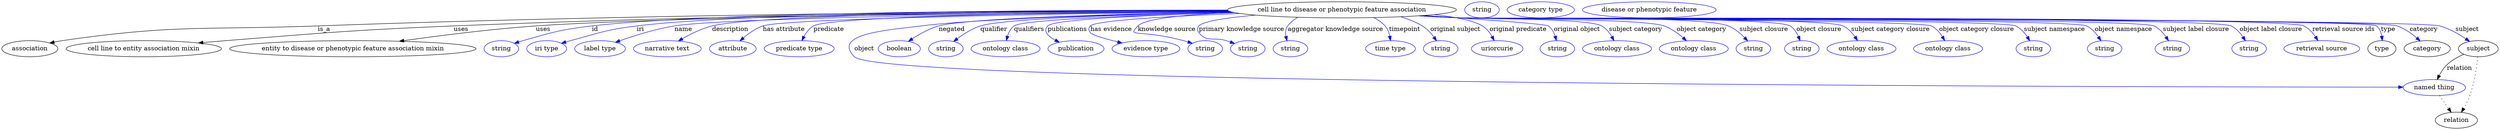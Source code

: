 digraph {
	graph [bb="0,0,5560.6,283"];
	node [label="\N"];
	"cell line to disease or phenotypic feature association"	[height=0.5,
		label="cell line to disease or phenotypic feature association",
		pos="2983.4,265",
		width=7.0771];
	association	[height=0.5,
		pos="62.394,178",
		width=1.7332];
	"cell line to disease or phenotypic feature association" -> association	[label=is_a,
		lp="716.39,221.5",
		pos="e,106.47,190.83 2729.3,263.63 2307.9,262.22 1438.1,255.97 702.39,229 449.25,219.72 384,232.97 133.39,196 127.91,195.19 122.22,194.16 \
116.57,193.01"];
	"cell line to entity association mixin"	[height=0.5,
		pos="315.39,178",
		width=4.8024];
	"cell line to disease or phenotypic feature association" -> "cell line to entity association mixin"	[label=uses,
		lp="1021.9,221.5",
		pos="e,437.24,190.86 2729.6,263.33 2353.1,261.48 1624.4,254.57 1005.4,229 779.33,219.66 722.94,213.86 497.39,196 481.28,194.72 464.38,\
193.28 447.63,191.79"];
	"entity to disease or phenotypic feature association mixin"	[height=0.5,
		pos="780.39,178",
		width=7.6188];
	"cell line to disease or phenotypic feature association" -> "entity to disease or phenotypic feature association mixin"	[label=uses,
		lp="1204.9,221.5",
		pos="e,884.08,194.68 2731.3,262.28 2310.1,258.86 1480.4,249.68 1188.4,229 1088.7,221.94 976.04,207.65 894.38,196.14"];
	id	[color=blue,
		height=0.5,
		label=string,
		pos="1111.4,178",
		width=1.0652];
	"cell line to disease or phenotypic feature association" -> id	[color=blue,
		label=id,
		lp="1320.4,221.5",
		pos="e,1140.4,189.95 2728.3,264.58 2330.3,264.48 1579.3,259.99 1313.4,229 1243.9,220.9 1226.7,215.06 1159.4,196 1156.3,195.12 1153.1,\
194.15 1149.9,193.12",
		style=solid];
	iri	[color=blue,
		height=0.5,
		label="iri type",
		pos="1212.4,178",
		width=1.2277];
	"cell line to disease or phenotypic feature association" -> iri	[color=blue,
		label=iri,
		lp="1421.4,221.5",
		pos="e,1245.3,190.08 2728.6,264.42 2350.7,263.99 1659.9,258.94 1413.4,229 1346.5,220.88 1330.4,213.64 1265.4,196 1262,195.09 1258.6,194.09 \
1255.1,193.06",
		style=solid];
	name	[color=blue,
		height=0.5,
		label="label type",
		pos="1331.4,178",
		width=1.5707];
	"cell line to disease or phenotypic feature association" -> name	[color=blue,
		label=name,
		lp="1517.4,221.5",
		pos="e,1365.7,192.31 2732.7,261.77 2340.8,257.73 1615.4,247.81 1497.4,229 1455.1,222.26 1408.5,207.57 1375.5,195.84",
		style=solid];
	description	[color=blue,
		height=0.5,
		label="narrative text",
		pos="1481.4,178",
		width=2.0943];
	"cell line to disease or phenotypic feature association" -> description	[color=blue,
		label=description,
		lp="1620.9,221.5",
		pos="e,1505.8,195.21 2729.1,263.7 2354.9,262.35 1688.2,256.1 1580.4,229 1557.1,223.15 1533.1,211.15 1514.5,200.37",
		style=solid];
	"has attribute"	[color=blue,
		height=0.5,
		label=attribute,
		pos="1626.4,178",
		width=1.4443];
	"cell line to disease or phenotypic feature association" -> "has attribute"	[color=blue,
		label="has attribute",
		lp="1740.4,221.5",
		pos="e,1642.3,195.4 2734.4,261.11 2373.2,256.35 1741.5,245.71 1693.4,229 1677.4,223.43 1662,212.51 1650,202.29",
		style=solid];
	predicate	[color=blue,
		height=0.5,
		label="predicate type",
		pos="1774.4,178",
		width=2.1665];
	"cell line to disease or phenotypic feature association" -> predicate	[color=blue,
		label=predicate,
		lp="1840.4,221.5",
		pos="e,1780.4,196.11 2731.1,262.46 2397.2,259.55 1845.9,251.38 1806.4,229 1797,223.66 1789.9,214.29 1784.8,205.1",
		style=solid];
	object	[color=blue,
		height=0.5,
		label="named thing",
		pos="5418.4,91",
		width=1.9318];
	"cell line to disease or phenotypic feature association" -> object	[color=blue,
		label=object,
		lp="1919.4,178",
		pos="e,5348.6,92.005 2739,259.92 2506.7,255.13 2174.3,245.63 2045.4,229 1973.4,219.71 1846.6,211.81 1897.4,160 1959.7,96.5 4819.8,92.257 \
5338.2,92.01",
		style=solid];
	negated	[color=blue,
		height=0.5,
		label=boolean,
		pos="1997.4,178",
		width=1.2999];
	"cell line to disease or phenotypic feature association" -> negated	[color=blue,
		label=negated,
		lp="2113.4,221.5",
		pos="e,2017.6,194.38 2736.8,260.45 2492.2,255.95 2145.5,246.58 2084.4,229 2063.5,222.98 2042.3,210.94 2026,200.18",
		style=solid];
	qualifier	[color=blue,
		height=0.5,
		label=string,
		pos="2100.4,178",
		width=1.0652];
	"cell line to disease or phenotypic feature association" -> qualifier	[color=blue,
		label=qualifier,
		lp="2207.4,221.5",
		pos="e,2117.6,194.11 2739,259.87 2521.5,255.14 2229.8,245.77 2177.4,229 2158.7,223.01 2140.1,211.17 2125.9,200.53",
		style=solid];
	qualifiers	[color=blue,
		height=0.5,
		label="ontology class",
		pos="2233.4,178",
		width=2.1304];
	"cell line to disease or phenotypic feature association" -> qualifiers	[color=blue,
		label=qualifiers,
		lp="2285.9,221.5",
		pos="e,2235.2,196.28 2744.1,258.79 2538.7,253.33 2272.4,243.53 2252.4,229 2244.9,223.59 2240.4,214.87 2237.7,206.21",
		style=solid];
	publications	[color=blue,
		height=0.5,
		label=publication,
		pos="2390.4,178",
		width=1.7332];
	"cell line to disease or phenotypic feature association" -> publications	[color=blue,
		label=publications,
		lp="2371.4,221.5",
		pos="e,2353.2,192.57 2743.5,258.86 2562.2,253.76 2342,244.43 2327.4,229 2316.4,217.37 2327.9,206.12 2344,197.25",
		style=solid];
	"has evidence"	[color=blue,
		height=0.5,
		label="evidence type",
		pos="2546.4,178",
		width=2.0943];
	"cell line to disease or phenotypic feature association" -> "has evidence"	[color=blue,
		label="has evidence",
		lp="2468.9,221.5",
		pos="e,2493.2,190.86 2755.8,256.87 2605.6,251.01 2434.3,241.62 2422.4,229 2417.8,224.14 2418.4,219.32 2422.4,214 2426.5,208.58 2454.7,\
200.4 2483.2,193.32",
		style=solid];
	"knowledge source"	[color=blue,
		height=0.5,
		label=string,
		pos="2678.4,178",
		width=1.0652];
	"cell line to disease or phenotypic feature association" -> "knowledge source"	[color=blue,
		label="knowledge source",
		lp="2592.9,221.5",
		pos="e,2649.7,190.03 2741.5,259.33 2641.2,254.83 2544.2,246.06 2528.4,229 2503.1,201.74 2527.3,223.14 2630.4,196 2633.6,195.17 2636.8,\
194.22 2640.1,193.21",
		style=solid];
	"primary knowledge source"	[color=blue,
		height=0.5,
		label=string,
		pos="2773.4,178",
		width=1.0652];
	"cell line to disease or phenotypic feature association" -> "primary knowledge source"	[color=blue,
		label="primary knowledge source",
		lp="2759.4,221.5",
		pos="e,2744,189.68 2791.1,253.16 2729.3,247.7 2674.1,239.86 2664.4,229 2659.9,224.04 2660.4,219.34 2664.4,214 2681.3,191.36 2698.5,204.72 \
2725.4,196 2728.3,195.05 2731.4,194.04 2734.4,193.01",
		style=solid];
	"aggregator knowledge source"	[color=blue,
		height=0.5,
		label=string,
		pos="2868.4,178",
		width=1.0652];
	"cell line to disease or phenotypic feature association" -> "aggregator knowledge source"	[color=blue,
		label="aggregator knowledge source",
		lp="2968.9,221.5",
		pos="e,2860.8,195.86 2885.2,248.38 2876.4,243.46 2868.5,237.13 2862.4,229 2857.4,222.42 2857,213.91 2858.3,205.78",
		style=solid];
	timepoint	[color=blue,
		height=0.5,
		label="time type",
		pos="3091.4,178",
		width=1.5346];
	"cell line to disease or phenotypic feature association" -> timepoint	[color=blue,
		label=timepoint,
		lp="3123.4,221.5",
		pos="e,3091.2,196.16 3054.1,247.6 3063.6,242.88 3072.4,236.81 3079.4,229 3085,222.72 3088.1,214.29 3089.8,206.15",
		style=solid];
	"original subject"	[color=blue,
		height=0.5,
		label=string,
		pos="3203.4,178",
		width=1.0652];
	"cell line to disease or phenotypic feature association" -> "original subject"	[color=blue,
		label="original subject",
		lp="3236.4,221.5",
		pos="e,3194.1,195.53 3114,249.53 3131,244.52 3147.6,237.85 3162.4,229 3172.7,222.83 3181.6,213.06 3188.4,203.79",
		style=solid];
	"original predicate"	[color=blue,
		height=0.5,
		label=uriorcurie,
		pos="3329.4,178",
		width=1.5887];
	"cell line to disease or phenotypic feature association" -> "original predicate"	[color=blue,
		label="original predicate",
		lp="3375.9,221.5",
		pos="e,3322.6,196.3 3188.9,254.3 3235.2,249.12 3276.5,241.17 3296.4,229 3305.5,223.44 3312.6,214.32 3317.8,205.39",
		style=solid];
	"original object"	[color=blue,
		height=0.5,
		label=string,
		pos="3463.4,178",
		width=1.0652];
	"cell line to disease or phenotypic feature association" -> "original object"	[color=blue,
		label="original object",
		lp="3506.9,221.5",
		pos="e,3461.2,196.21 3165.2,252.34 3291.3,243.92 3437.6,233.29 3443.4,229 3450.9,223.51 3455.6,214.77 3458.5,206.12",
		style=solid];
	"subject category"	[color=blue,
		height=0.5,
		label="ontology class",
		pos="3596.4,178",
		width=2.1304];
	"cell line to disease or phenotypic feature association" -> "subject category"	[color=blue,
		label="subject category",
		lp="3637.9,221.5",
		pos="e,3589.7,196.03 3163.4,252.24 3191.5,250.45 3220.2,248.65 3247.4,247 3282.4,244.87 3531.9,246.28 3562.4,229 3572,223.57 3579.4,214.18 \
3584.9,205",
		style=solid];
	"object category"	[color=blue,
		height=0.5,
		label="ontology class",
		pos="3767.4,178",
		width=2.1304];
	"cell line to disease or phenotypic feature association" -> "object category"	[color=blue,
		label="object category",
		lp="3784.9,221.5",
		pos="e,3751.2,195.82 3160.2,252.01 3189.3,250.21 3219.2,248.47 3247.4,247 3297.8,244.38 3653.9,246.03 3701.4,229 3717,223.41 3732,212.7 \
3743.7,202.62",
		style=solid];
	"subject closure"	[color=blue,
		height=0.5,
		label=string,
		pos="3900.4,178",
		width=1.0652];
	"cell line to disease or phenotypic feature association" -> "subject closure"	[color=blue,
		label="subject closure",
		lp="3923.9,221.5",
		pos="e,3887.6,195.34 3158.4,251.89 3188.1,250.08 3218.6,248.36 3247.4,247 3313.7,243.87 3782.8,253.58 3844.4,229 3858.3,223.46 3871,212.84 \
3880.7,202.81",
		style=solid];
	"object closure"	[color=blue,
		height=0.5,
		label=string,
		pos="4008.4,178",
		width=1.0652];
	"cell line to disease or phenotypic feature association" -> "object closure"	[color=blue,
		label="object closure",
		lp="4046.4,221.5",
		pos="e,4004.4,196.03 3157.3,251.81 3187.3,249.99 3218.3,248.29 3247.4,247 3288.2,245.19 3947.7,250.62 3982.4,229 3990.9,223.67 3996.8,\
214.56 4000.8,205.56",
		style=solid];
	"subject category closure"	[color=blue,
		height=0.5,
		label="ontology class",
		pos="4141.4,178",
		width=2.1304];
	"cell line to disease or phenotypic feature association" -> "subject category closure"	[color=blue,
		label="subject category closure",
		lp="4205.9,221.5",
		pos="e,4132.5,196.26 3156.6,251.77 3186.8,249.94 3218,248.25 3247.4,247 3294.8,244.98 4057.8,249.73 4100.4,229 4111.2,223.74 4120.2,214.12 \
4126.9,204.71",
		style=solid];
	"object category closure"	[color=blue,
		height=0.5,
		label="ontology class",
		pos="4334.4,178",
		width=2.1304];
	"cell line to disease or phenotypic feature association" -> "object category closure"	[color=blue,
		label="object category closure",
		lp="4397.9,221.5",
		pos="e,4326.8,196.23 3155.9,251.72 3186.4,249.88 3217.8,248.21 3247.4,247 3276.5,245.81 4271.5,242.35 4297.4,229 4307.6,223.76 4315.7,\
214.27 4321.7,204.96",
		style=solid];
	"subject namespace"	[color=blue,
		height=0.5,
		label=string,
		pos="4524.4,178",
		width=1.0652];
	"cell line to disease or phenotypic feature association" -> "subject namespace"	[color=blue,
		label="subject namespace",
		lp="4571.4,221.5",
		pos="e,4516.4,195.77 3155.2,251.7 3185.9,249.85 3217.6,248.18 3247.4,247 3281.8,245.64 4454.6,244.31 4485.4,229 4496.1,223.67 4504.8,\
213.85 4511.2,204.31",
		style=solid];
	"object namespace"	[color=blue,
		height=0.5,
		label=string,
		pos="4683.4,178",
		width=1.0652];
	"cell line to disease or phenotypic feature association" -> "object namespace"	[color=blue,
		label="object namespace",
		lp="4725.4,221.5",
		pos="e,4675.1,195.79 3154.8,251.68 3185.6,249.83 3217.4,248.16 3247.4,247 3286.1,245.5 4608.6,246.02 4643.4,229 4654.3,223.69 4663.1,\
213.88 4669.7,204.34",
		style=solid];
	"subject label closure"	[color=blue,
		height=0.5,
		label=string,
		pos="4834.4,178",
		width=1.0652];
	"cell line to disease or phenotypic feature association" -> "subject label closure"	[color=blue,
		label="subject label closure",
		lp="4887.4,221.5",
		pos="e,4825.8,195.81 3154.8,251.65 3185.6,249.8 3217.4,248.14 3247.4,247 3290.3,245.37 4754.7,247.6 4793.4,229 4804.4,223.72 4813.4,213.9 \
4820.2,204.36",
		style=solid];
	"object label closure"	[color=blue,
		height=0.5,
		label=string,
		pos="5005.4,178",
		width=1.0652];
	"cell line to disease or phenotypic feature association" -> "object label closure"	[color=blue,
		label="object label closure",
		lp="5053.9,221.5",
		pos="e,4997.1,195.8 3154.5,251.64 3185.4,249.79 3217.3,248.12 3247.4,247 3295.1,245.22 4922.5,249.9 4965.4,229 4976.3,223.71 4985.1,213.89 \
4991.7,204.35",
		style=solid];
	"retrieval source ids"	[color=blue,
		height=0.5,
		label="retrieval source",
		pos="5167.4,178",
		width=2.347];
	"cell line to disease or phenotypic feature association" -> "retrieval source ids"	[color=blue,
		label="retrieval source ids",
		lp="5215.9,221.5",
		pos="e,5158.8,196.3 3154.1,251.64 3185.1,249.78 3217.2,248.12 3247.4,247 3299.6,245.07 5080.4,251.85 5127.4,229 5138.1,223.79 5146.9,\
214.17 5153.4,204.76",
		style=solid];
	type	[height=0.5,
		pos="5301.4,178",
		width=0.86659];
	"cell line to disease or phenotypic feature association" -> type	[color=blue,
		label=type,
		lp="5315.4,221.5",
		pos="e,5302.2,196.19 3154.1,251.62 3185.1,249.76 3217.2,248.1 3247.4,247 3275.7,245.96 5267.2,246.66 5289.4,229 5296.2,223.55 5299.6,\
214.93 5301.2,206.38",
		style=solid];
	category	[height=0.5,
		pos="5402.4,178",
		width=1.4263];
	"cell line to disease or phenotypic feature association" -> category	[color=blue,
		label=category,
		lp="5394.9,221.5",
		pos="e,5386.8,195.26 3154.1,251.61 3185.1,249.76 3217.2,248.1 3247.4,247 3305.4,244.89 5280.4,247.51 5335.4,229 5351.6,223.54 5367.1,\
212.52 5379.1,202.21",
		style=solid];
	subject	[height=0.5,
		pos="5516.4,178",
		width=1.2277];
	"cell line to disease or phenotypic feature association" -> subject	[color=blue,
		label=subject,
		lp="5491.4,221.5",
		pos="e,5496.9,194.34 3154.1,251.6 3185.1,249.75 3217.2,248.1 3247.4,247 3308,244.8 5371.9,245.02 5430.4,229 5451.3,223.26 5472.4,211.1 \
5488.5,200.21",
		style=solid];
	relation	[height=0.5,
		pos="5467.4,18",
		width=1.2999];
	object -> relation	[pos="e,5455.9,35.705 5430,73.174 5436,64.509 5443.4,53.768 5450,44.141",
		style=dotted];
	association_type	[color=blue,
		height=0.5,
		label=string,
		pos="3294.4,265",
		width=1.0652];
	association_category	[color=blue,
		height=0.5,
		label="category type",
		pos="3425.4,265",
		width=2.0762];
	subject -> object	[label=relation,
		lp="5474.4,134.5",
		pos="e,5424.8,108.97 5483.9,165.59 5471.1,159.94 5457,152.13 5446.4,142 5439.4,135.31 5433.7,126.48 5429.3,118.1"];
	subject -> relation	[pos="e,5478.6,35.828 5515,159.99 5512.9,139.02 5508,102.55 5497.4,73 5493.9,63.258 5488.8,53.189 5483.8,44.423",
		style=dotted];
	"cell line to disease or phenotypic feature association_subject"	[color=blue,
		height=0.5,
		label="disease or phenotypic feature",
		pos="3667.4,265",
		width=4.1344];
}
